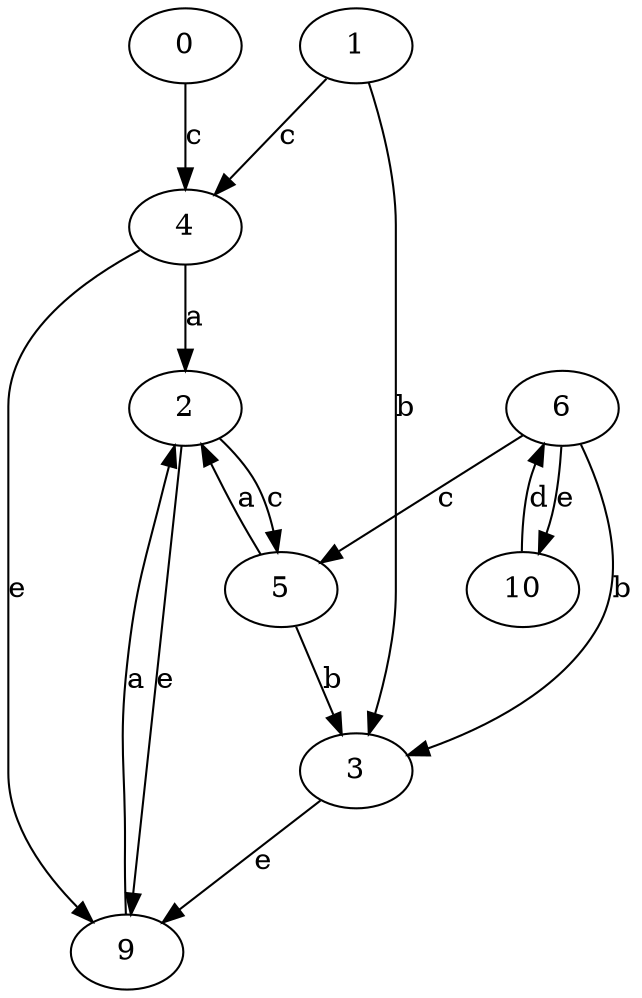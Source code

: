 strict digraph  {
0;
1;
2;
3;
4;
5;
6;
9;
10;
0 -> 4  [label=c];
1 -> 3  [label=b];
1 -> 4  [label=c];
2 -> 5  [label=c];
2 -> 9  [label=e];
3 -> 9  [label=e];
4 -> 2  [label=a];
4 -> 9  [label=e];
5 -> 2  [label=a];
5 -> 3  [label=b];
6 -> 3  [label=b];
6 -> 5  [label=c];
6 -> 10  [label=e];
9 -> 2  [label=a];
10 -> 6  [label=d];
}
